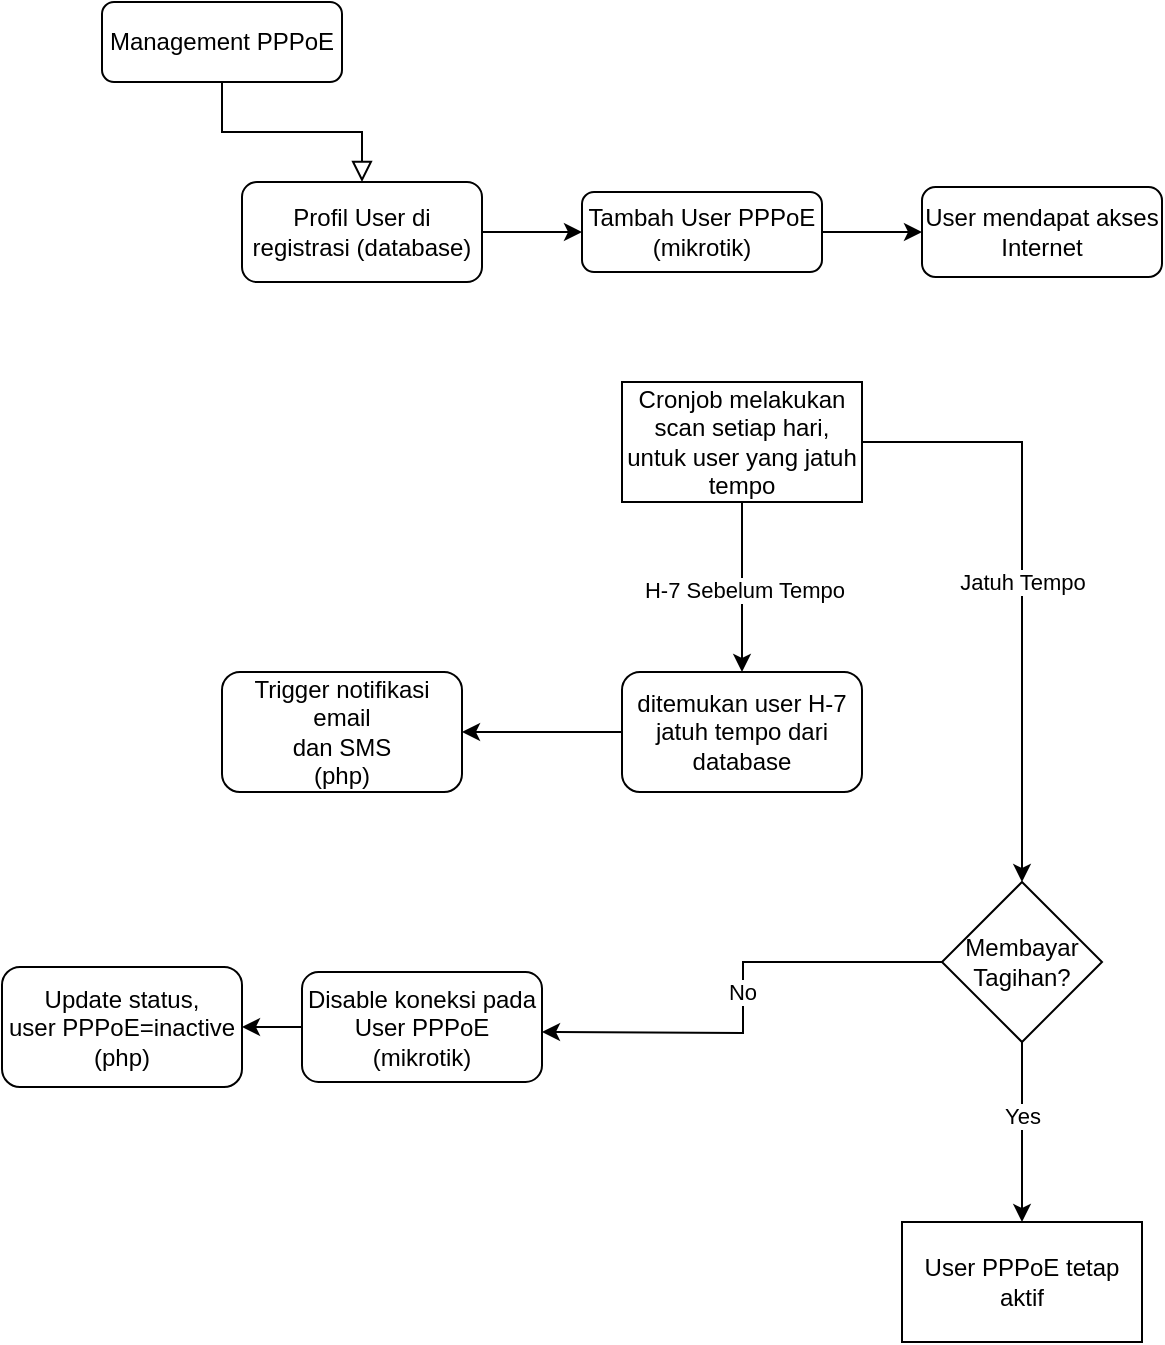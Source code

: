 <mxfile version="13.6.2" type="github">
  <diagram id="C5RBs43oDa-KdzZeNtuy" name="Page-1">
    <mxGraphModel dx="788" dy="455" grid="1" gridSize="10" guides="1" tooltips="1" connect="1" arrows="1" fold="1" page="1" pageScale="1" pageWidth="827" pageHeight="1169" math="0" shadow="0">
      <root>
        <mxCell id="WIyWlLk6GJQsqaUBKTNV-0" />
        <mxCell id="WIyWlLk6GJQsqaUBKTNV-1" parent="WIyWlLk6GJQsqaUBKTNV-0" />
        <mxCell id="WIyWlLk6GJQsqaUBKTNV-2" value="" style="rounded=0;html=1;jettySize=auto;orthogonalLoop=1;fontSize=11;endArrow=block;endFill=0;endSize=8;strokeWidth=1;shadow=0;labelBackgroundColor=none;edgeStyle=orthogonalEdgeStyle;" parent="WIyWlLk6GJQsqaUBKTNV-1" source="WIyWlLk6GJQsqaUBKTNV-3" target="anE54YNfcsQk7lXWm1h3-0" edge="1">
          <mxGeometry relative="1" as="geometry">
            <mxPoint x="140" y="200" as="targetPoint" />
          </mxGeometry>
        </mxCell>
        <mxCell id="WIyWlLk6GJQsqaUBKTNV-3" value="Management PPPoE" style="rounded=1;whiteSpace=wrap;html=1;fontSize=12;glass=0;strokeWidth=1;shadow=0;" parent="WIyWlLk6GJQsqaUBKTNV-1" vertex="1">
          <mxGeometry x="80" y="60" width="120" height="40" as="geometry" />
        </mxCell>
        <mxCell id="anE54YNfcsQk7lXWm1h3-2" value="" style="edgeStyle=orthogonalEdgeStyle;rounded=0;orthogonalLoop=1;jettySize=auto;html=1;" edge="1" parent="WIyWlLk6GJQsqaUBKTNV-1" source="anE54YNfcsQk7lXWm1h3-0" target="anE54YNfcsQk7lXWm1h3-1">
          <mxGeometry relative="1" as="geometry" />
        </mxCell>
        <mxCell id="anE54YNfcsQk7lXWm1h3-0" value="Profil User di registrasi (database)" style="rounded=1;whiteSpace=wrap;html=1;" vertex="1" parent="WIyWlLk6GJQsqaUBKTNV-1">
          <mxGeometry x="150" y="150" width="120" height="50" as="geometry" />
        </mxCell>
        <mxCell id="anE54YNfcsQk7lXWm1h3-4" value="" style="edgeStyle=orthogonalEdgeStyle;rounded=0;orthogonalLoop=1;jettySize=auto;html=1;" edge="1" parent="WIyWlLk6GJQsqaUBKTNV-1" source="anE54YNfcsQk7lXWm1h3-1" target="anE54YNfcsQk7lXWm1h3-3">
          <mxGeometry relative="1" as="geometry" />
        </mxCell>
        <mxCell id="anE54YNfcsQk7lXWm1h3-1" value="Tambah User&amp;nbsp;PPPoE (mikrotik)" style="whiteSpace=wrap;html=1;rounded=1;" vertex="1" parent="WIyWlLk6GJQsqaUBKTNV-1">
          <mxGeometry x="320" y="155" width="120" height="40" as="geometry" />
        </mxCell>
        <mxCell id="anE54YNfcsQk7lXWm1h3-7" value="" style="edgeStyle=orthogonalEdgeStyle;rounded=0;orthogonalLoop=1;jettySize=auto;html=1;exitX=0.5;exitY=1;exitDx=0;exitDy=0;" edge="1" parent="WIyWlLk6GJQsqaUBKTNV-1" source="anE54YNfcsQk7lXWm1h3-19" target="anE54YNfcsQk7lXWm1h3-6">
          <mxGeometry relative="1" as="geometry" />
        </mxCell>
        <mxCell id="anE54YNfcsQk7lXWm1h3-8" value="H-7 Sebelum Tempo" style="edgeLabel;html=1;align=center;verticalAlign=middle;resizable=0;points=[];" vertex="1" connectable="0" parent="anE54YNfcsQk7lXWm1h3-7">
          <mxGeometry x="0.035" y="1" relative="1" as="geometry">
            <mxPoint as="offset" />
          </mxGeometry>
        </mxCell>
        <mxCell id="anE54YNfcsQk7lXWm1h3-3" value="User mendapat akses Internet" style="whiteSpace=wrap;html=1;rounded=1;" vertex="1" parent="WIyWlLk6GJQsqaUBKTNV-1">
          <mxGeometry x="490" y="152.5" width="120" height="45" as="geometry" />
        </mxCell>
        <mxCell id="anE54YNfcsQk7lXWm1h3-10" value="" style="edgeStyle=orthogonalEdgeStyle;rounded=0;orthogonalLoop=1;jettySize=auto;html=1;" edge="1" parent="WIyWlLk6GJQsqaUBKTNV-1" source="anE54YNfcsQk7lXWm1h3-6" target="anE54YNfcsQk7lXWm1h3-9">
          <mxGeometry relative="1" as="geometry" />
        </mxCell>
        <mxCell id="anE54YNfcsQk7lXWm1h3-12" value="" style="edgeStyle=orthogonalEdgeStyle;rounded=0;orthogonalLoop=1;jettySize=auto;html=1;exitX=1;exitY=0.5;exitDx=0;exitDy=0;entryX=0.5;entryY=0;entryDx=0;entryDy=0;" edge="1" parent="WIyWlLk6GJQsqaUBKTNV-1" source="anE54YNfcsQk7lXWm1h3-19" target="anE54YNfcsQk7lXWm1h3-14">
          <mxGeometry relative="1" as="geometry">
            <mxPoint x="400" y="535" as="targetPoint" />
          </mxGeometry>
        </mxCell>
        <mxCell id="anE54YNfcsQk7lXWm1h3-13" value="Jatuh Tempo" style="edgeLabel;html=1;align=center;verticalAlign=middle;resizable=0;points=[];" vertex="1" connectable="0" parent="anE54YNfcsQk7lXWm1h3-12">
          <mxGeometry relative="1" as="geometry">
            <mxPoint as="offset" />
          </mxGeometry>
        </mxCell>
        <mxCell id="anE54YNfcsQk7lXWm1h3-6" value="ditemukan user H-7 jatuh tempo dari database" style="whiteSpace=wrap;html=1;rounded=1;" vertex="1" parent="WIyWlLk6GJQsqaUBKTNV-1">
          <mxGeometry x="340" y="395" width="120" height="60" as="geometry" />
        </mxCell>
        <mxCell id="anE54YNfcsQk7lXWm1h3-9" value="Trigger notifikasi email&lt;br&gt;dan SMS&lt;br&gt;(php)" style="whiteSpace=wrap;html=1;rounded=1;" vertex="1" parent="WIyWlLk6GJQsqaUBKTNV-1">
          <mxGeometry x="140" y="395" width="120" height="60" as="geometry" />
        </mxCell>
        <mxCell id="anE54YNfcsQk7lXWm1h3-16" value="" style="edgeStyle=orthogonalEdgeStyle;rounded=0;orthogonalLoop=1;jettySize=auto;html=1;" edge="1" parent="WIyWlLk6GJQsqaUBKTNV-1" source="anE54YNfcsQk7lXWm1h3-14">
          <mxGeometry relative="1" as="geometry">
            <mxPoint x="300" y="575" as="targetPoint" />
          </mxGeometry>
        </mxCell>
        <mxCell id="anE54YNfcsQk7lXWm1h3-18" value="No" style="edgeLabel;html=1;align=center;verticalAlign=middle;resizable=0;points=[];" vertex="1" connectable="0" parent="anE54YNfcsQk7lXWm1h3-16">
          <mxGeometry x="-0.033" y="-1" relative="1" as="geometry">
            <mxPoint as="offset" />
          </mxGeometry>
        </mxCell>
        <mxCell id="anE54YNfcsQk7lXWm1h3-24" value="" style="edgeStyle=orthogonalEdgeStyle;rounded=0;orthogonalLoop=1;jettySize=auto;html=1;" edge="1" parent="WIyWlLk6GJQsqaUBKTNV-1" source="anE54YNfcsQk7lXWm1h3-14" target="anE54YNfcsQk7lXWm1h3-23">
          <mxGeometry relative="1" as="geometry" />
        </mxCell>
        <mxCell id="anE54YNfcsQk7lXWm1h3-25" value="Yes" style="edgeLabel;html=1;align=center;verticalAlign=middle;resizable=0;points=[];" vertex="1" connectable="0" parent="anE54YNfcsQk7lXWm1h3-24">
          <mxGeometry x="-0.185" relative="1" as="geometry">
            <mxPoint as="offset" />
          </mxGeometry>
        </mxCell>
        <mxCell id="anE54YNfcsQk7lXWm1h3-14" value="Membayar Tagihan?" style="rhombus;whiteSpace=wrap;html=1;" vertex="1" parent="WIyWlLk6GJQsqaUBKTNV-1">
          <mxGeometry x="500" y="500" width="80" height="80" as="geometry" />
        </mxCell>
        <mxCell id="anE54YNfcsQk7lXWm1h3-22" value="" style="edgeStyle=orthogonalEdgeStyle;rounded=0;orthogonalLoop=1;jettySize=auto;html=1;" edge="1" parent="WIyWlLk6GJQsqaUBKTNV-1" source="anE54YNfcsQk7lXWm1h3-17" target="anE54YNfcsQk7lXWm1h3-21">
          <mxGeometry relative="1" as="geometry" />
        </mxCell>
        <mxCell id="anE54YNfcsQk7lXWm1h3-17" value="Disable koneksi pada User PPPoE (mikrotik)" style="rounded=1;whiteSpace=wrap;html=1;" vertex="1" parent="WIyWlLk6GJQsqaUBKTNV-1">
          <mxGeometry x="180" y="545" width="120" height="55" as="geometry" />
        </mxCell>
        <mxCell id="anE54YNfcsQk7lXWm1h3-19" value="Cronjob melakukan scan setiap hari, untuk user yang jatuh tempo" style="rounded=0;whiteSpace=wrap;html=1;" vertex="1" parent="WIyWlLk6GJQsqaUBKTNV-1">
          <mxGeometry x="340" y="250" width="120" height="60" as="geometry" />
        </mxCell>
        <mxCell id="anE54YNfcsQk7lXWm1h3-21" value="Update status,&lt;br&gt;user PPPoE=inactive&lt;br&gt;(php)" style="whiteSpace=wrap;html=1;rounded=1;" vertex="1" parent="WIyWlLk6GJQsqaUBKTNV-1">
          <mxGeometry x="30" y="542.5" width="120" height="60" as="geometry" />
        </mxCell>
        <mxCell id="anE54YNfcsQk7lXWm1h3-23" value="User PPPoE tetap aktif" style="whiteSpace=wrap;html=1;" vertex="1" parent="WIyWlLk6GJQsqaUBKTNV-1">
          <mxGeometry x="480" y="670" width="120" height="60" as="geometry" />
        </mxCell>
      </root>
    </mxGraphModel>
  </diagram>
</mxfile>
